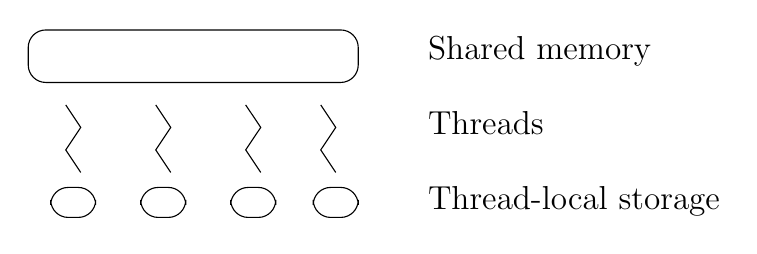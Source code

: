\begin{tikzpicture}[y=-1cm,scale=0.6]

% objects at depth 50:
\draw[rounded corners=6.3bp,black] (8.414,1.429) rectangle (1.429,0.318);
\draw[rounded corners=6.3bp,black] (2.857,4.286) rectangle (1.905,3.651);
\draw[rounded corners=6.3bp,black] (4.763,4.286) rectangle (3.81,3.651);
\draw[rounded corners=6.3bp,black] (6.668,4.286) rectangle (5.715,3.651);
\draw[rounded corners=6.3bp,black] (8.414,4.286) rectangle (7.461,3.651);
\draw[black] (7.62,1.905) -- (7.938,2.381) -- (7.62,2.857) -- (7.938,3.334);
\draw[black] (6.032,1.905) -- (6.35,2.381) -- (6.032,2.857) -- (6.35,3.334);
\draw[black] (4.128,1.905) -- (4.445,2.381) -- (4.128,2.857) -- (4.445,3.334);
\draw[black] (2.223,1.905) -- (2.54,2.381) -- (2.223,2.857) -- (2.54,3.334);
\path (9.684,2.54) node[text=black,anchor=base west] {\large{}Threads};
\path (9.684,0.953) node[text=black,anchor=base west] {\large{}Shared memory};
\path (9.684,4.128) node[text=black,anchor=base west] {\large{}Thread-local storage};

\end{tikzpicture}%
